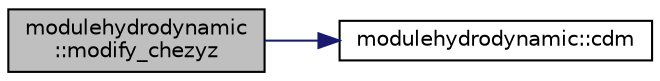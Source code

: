 digraph "modulehydrodynamic::modify_chezyz"
{
 // LATEX_PDF_SIZE
  edge [fontname="Helvetica",fontsize="10",labelfontname="Helvetica",labelfontsize="10"];
  node [fontname="Helvetica",fontsize="10",shape=record];
  rankdir="LR";
  Node1 [label="modulehydrodynamic\l::modify_chezyz",height=0.2,width=0.4,color="black", fillcolor="grey75", style="filled", fontcolor="black",tooltip=" "];
  Node1 -> Node2 [color="midnightblue",fontsize="10",style="solid",fontname="Helvetica"];
  Node2 [label="modulehydrodynamic::cdm",height=0.2,width=0.4,color="black", fillcolor="white", style="filled",URL="$namespacemodulehydrodynamic.html#a5465756a3c0bc0b2789b8cbffd16ec64",tooltip=" "];
}
